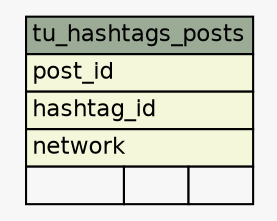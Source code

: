 // dot 2.26.3 on Linux 3.0.0-1-amd64
// SchemaSpy rev 590
digraph "tu_hashtags_posts" {
  graph [
    rankdir="RL"
    bgcolor="#f7f7f7"
    nodesep="0.18"
    ranksep="0.46"
    fontname="Helvetica"
    fontsize="11"
  ];
  node [
    fontname="Helvetica"
    fontsize="11"
    shape="plaintext"
  ];
  edge [
    arrowsize="0.8"
  ];
  "tu_hashtags_posts" [
    label=<
    <TABLE BORDER="0" CELLBORDER="1" CELLSPACING="0" BGCOLOR="#ffffff">
      <TR><TD COLSPAN="3" BGCOLOR="#9bab96" ALIGN="CENTER">tu_hashtags_posts</TD></TR>
      <TR><TD PORT="post_id" COLSPAN="3" BGCOLOR="#f4f7da" ALIGN="LEFT">post_id</TD></TR>
      <TR><TD PORT="hashtag_id" COLSPAN="3" BGCOLOR="#f4f7da" ALIGN="LEFT">hashtag_id</TD></TR>
      <TR><TD PORT="network" COLSPAN="3" BGCOLOR="#f4f7da" ALIGN="LEFT">network</TD></TR>
      <TR><TD ALIGN="LEFT" BGCOLOR="#f7f7f7">  </TD><TD ALIGN="RIGHT" BGCOLOR="#f7f7f7">  </TD><TD ALIGN="RIGHT" BGCOLOR="#f7f7f7">  </TD></TR>
    </TABLE>>
    URL="tables/tu_hashtags_posts.html"
    tooltip="tu_hashtags_posts"
  ];
}
